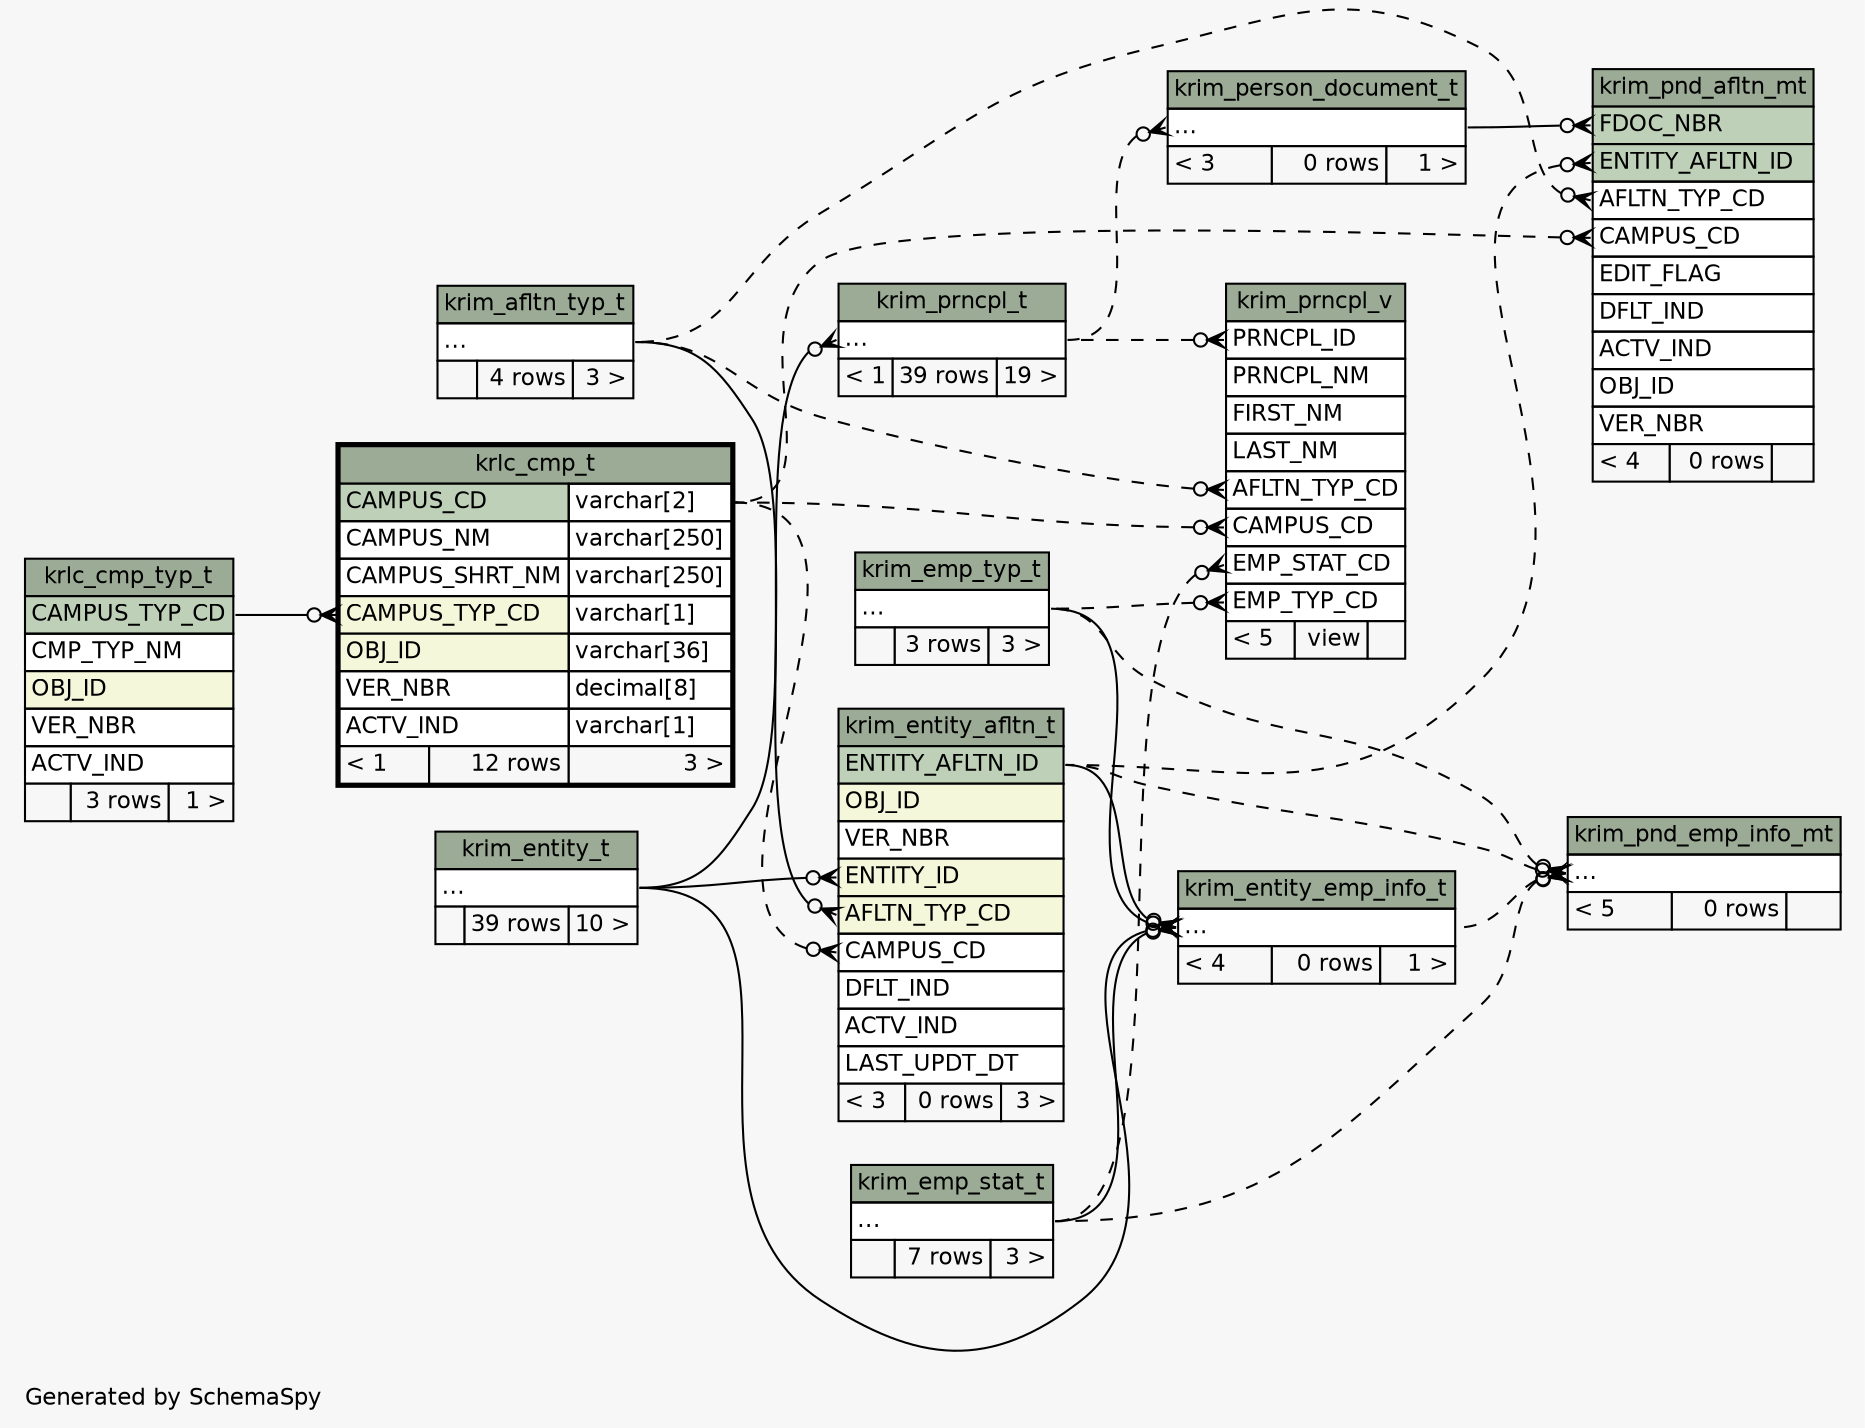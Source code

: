 // dot 2.28.0 on Mac OS X 10.7.2
// SchemaSpy rev 590
digraph "impliedTwoDegreesRelationshipsDiagram" {
  graph [
    rankdir="RL"
    bgcolor="#f7f7f7"
    label="\nGenerated by SchemaSpy"
    labeljust="l"
    nodesep="0.18"
    ranksep="0.46"
    fontname="Helvetica"
    fontsize="11"
  ];
  node [
    fontname="Helvetica"
    fontsize="11"
    shape="plaintext"
  ];
  edge [
    arrowsize="0.8"
  ];
  "krim_entity_afltn_t":"AFLTN_TYP_CD":w -> "krim_afltn_typ_t":"elipses":e [arrowhead=none dir=back arrowtail=crowodot];
  "krim_entity_afltn_t":"CAMPUS_CD":w -> "krlc_cmp_t":"CAMPUS_CD.type":e [arrowhead=none dir=back arrowtail=crowodot style=dashed];
  "krim_entity_afltn_t":"ENTITY_ID":w -> "krim_entity_t":"elipses":e [arrowhead=none dir=back arrowtail=crowodot];
  "krim_entity_emp_info_t":"elipses":w -> "krim_emp_stat_t":"elipses":e [arrowhead=none dir=back arrowtail=crowodot];
  "krim_entity_emp_info_t":"elipses":w -> "krim_emp_typ_t":"elipses":e [arrowhead=none dir=back arrowtail=crowodot];
  "krim_entity_emp_info_t":"elipses":w -> "krim_entity_afltn_t":"ENTITY_AFLTN_ID":e [arrowhead=none dir=back arrowtail=crowodot];
  "krim_entity_emp_info_t":"elipses":w -> "krim_entity_t":"elipses":e [arrowhead=none dir=back arrowtail=crowodot];
  "krim_person_document_t":"elipses":w -> "krim_prncpl_t":"elipses":e [arrowhead=none dir=back arrowtail=crowodot style=dashed];
  "krim_pnd_afltn_mt":"AFLTN_TYP_CD":w -> "krim_afltn_typ_t":"elipses":e [arrowhead=none dir=back arrowtail=crowodot style=dashed];
  "krim_pnd_afltn_mt":"CAMPUS_CD":w -> "krlc_cmp_t":"CAMPUS_CD.type":e [arrowhead=none dir=back arrowtail=crowodot style=dashed];
  "krim_pnd_afltn_mt":"ENTITY_AFLTN_ID":w -> "krim_entity_afltn_t":"ENTITY_AFLTN_ID":e [arrowhead=none dir=back arrowtail=crowodot style=dashed];
  "krim_pnd_afltn_mt":"FDOC_NBR":w -> "krim_person_document_t":"elipses":e [arrowhead=none dir=back arrowtail=crowodot];
  "krim_pnd_emp_info_mt":"elipses":w -> "krim_emp_stat_t":"elipses":e [arrowhead=none dir=back arrowtail=crowodot style=dashed];
  "krim_pnd_emp_info_mt":"elipses":w -> "krim_emp_typ_t":"elipses":e [arrowhead=none dir=back arrowtail=crowodot style=dashed];
  "krim_pnd_emp_info_mt":"elipses":w -> "krim_entity_afltn_t":"ENTITY_AFLTN_ID":e [arrowhead=none dir=back arrowtail=crowodot style=dashed];
  "krim_pnd_emp_info_mt":"elipses":w -> "krim_entity_emp_info_t":"elipses":e [arrowhead=none dir=back arrowtail=crowodot style=dashed];
  "krim_prncpl_t":"elipses":w -> "krim_entity_t":"elipses":e [arrowhead=none dir=back arrowtail=crowodot];
  "krim_prncpl_v":"AFLTN_TYP_CD":w -> "krim_afltn_typ_t":"elipses":e [arrowhead=none dir=back arrowtail=crowodot style=dashed];
  "krim_prncpl_v":"CAMPUS_CD":w -> "krlc_cmp_t":"CAMPUS_CD.type":e [arrowhead=none dir=back arrowtail=crowodot style=dashed];
  "krim_prncpl_v":"EMP_STAT_CD":w -> "krim_emp_stat_t":"elipses":e [arrowhead=none dir=back arrowtail=crowodot style=dashed];
  "krim_prncpl_v":"EMP_TYP_CD":w -> "krim_emp_typ_t":"elipses":e [arrowhead=none dir=back arrowtail=crowodot style=dashed];
  "krim_prncpl_v":"PRNCPL_ID":w -> "krim_prncpl_t":"elipses":e [arrowhead=none dir=back arrowtail=crowodot style=dashed];
  "krlc_cmp_t":"CAMPUS_TYP_CD":w -> "krlc_cmp_typ_t":"CAMPUS_TYP_CD":e [arrowhead=none dir=back arrowtail=crowodot];
  "krim_afltn_typ_t" [
    label=<
    <TABLE BORDER="0" CELLBORDER="1" CELLSPACING="0" BGCOLOR="#ffffff">
      <TR><TD COLSPAN="3" BGCOLOR="#9bab96" ALIGN="CENTER">krim_afltn_typ_t</TD></TR>
      <TR><TD PORT="elipses" COLSPAN="3" ALIGN="LEFT">...</TD></TR>
      <TR><TD ALIGN="LEFT" BGCOLOR="#f7f7f7">  </TD><TD ALIGN="RIGHT" BGCOLOR="#f7f7f7">4 rows</TD><TD ALIGN="RIGHT" BGCOLOR="#f7f7f7">3 &gt;</TD></TR>
    </TABLE>>
    URL="krim_afltn_typ_t.html"
    tooltip="krim_afltn_typ_t"
  ];
  "krim_emp_stat_t" [
    label=<
    <TABLE BORDER="0" CELLBORDER="1" CELLSPACING="0" BGCOLOR="#ffffff">
      <TR><TD COLSPAN="3" BGCOLOR="#9bab96" ALIGN="CENTER">krim_emp_stat_t</TD></TR>
      <TR><TD PORT="elipses" COLSPAN="3" ALIGN="LEFT">...</TD></TR>
      <TR><TD ALIGN="LEFT" BGCOLOR="#f7f7f7">  </TD><TD ALIGN="RIGHT" BGCOLOR="#f7f7f7">7 rows</TD><TD ALIGN="RIGHT" BGCOLOR="#f7f7f7">3 &gt;</TD></TR>
    </TABLE>>
    URL="krim_emp_stat_t.html"
    tooltip="krim_emp_stat_t"
  ];
  "krim_emp_typ_t" [
    label=<
    <TABLE BORDER="0" CELLBORDER="1" CELLSPACING="0" BGCOLOR="#ffffff">
      <TR><TD COLSPAN="3" BGCOLOR="#9bab96" ALIGN="CENTER">krim_emp_typ_t</TD></TR>
      <TR><TD PORT="elipses" COLSPAN="3" ALIGN="LEFT">...</TD></TR>
      <TR><TD ALIGN="LEFT" BGCOLOR="#f7f7f7">  </TD><TD ALIGN="RIGHT" BGCOLOR="#f7f7f7">3 rows</TD><TD ALIGN="RIGHT" BGCOLOR="#f7f7f7">3 &gt;</TD></TR>
    </TABLE>>
    URL="krim_emp_typ_t.html"
    tooltip="krim_emp_typ_t"
  ];
  "krim_entity_afltn_t" [
    label=<
    <TABLE BORDER="0" CELLBORDER="1" CELLSPACING="0" BGCOLOR="#ffffff">
      <TR><TD COLSPAN="3" BGCOLOR="#9bab96" ALIGN="CENTER">krim_entity_afltn_t</TD></TR>
      <TR><TD PORT="ENTITY_AFLTN_ID" COLSPAN="3" BGCOLOR="#bed1b8" ALIGN="LEFT">ENTITY_AFLTN_ID</TD></TR>
      <TR><TD PORT="OBJ_ID" COLSPAN="3" BGCOLOR="#f4f7da" ALIGN="LEFT">OBJ_ID</TD></TR>
      <TR><TD PORT="VER_NBR" COLSPAN="3" ALIGN="LEFT">VER_NBR</TD></TR>
      <TR><TD PORT="ENTITY_ID" COLSPAN="3" BGCOLOR="#f4f7da" ALIGN="LEFT">ENTITY_ID</TD></TR>
      <TR><TD PORT="AFLTN_TYP_CD" COLSPAN="3" BGCOLOR="#f4f7da" ALIGN="LEFT">AFLTN_TYP_CD</TD></TR>
      <TR><TD PORT="CAMPUS_CD" COLSPAN="3" ALIGN="LEFT">CAMPUS_CD</TD></TR>
      <TR><TD PORT="DFLT_IND" COLSPAN="3" ALIGN="LEFT">DFLT_IND</TD></TR>
      <TR><TD PORT="ACTV_IND" COLSPAN="3" ALIGN="LEFT">ACTV_IND</TD></TR>
      <TR><TD PORT="LAST_UPDT_DT" COLSPAN="3" ALIGN="LEFT">LAST_UPDT_DT</TD></TR>
      <TR><TD ALIGN="LEFT" BGCOLOR="#f7f7f7">&lt; 3</TD><TD ALIGN="RIGHT" BGCOLOR="#f7f7f7">0 rows</TD><TD ALIGN="RIGHT" BGCOLOR="#f7f7f7">3 &gt;</TD></TR>
    </TABLE>>
    URL="krim_entity_afltn_t.html"
    tooltip="krim_entity_afltn_t"
  ];
  "krim_entity_emp_info_t" [
    label=<
    <TABLE BORDER="0" CELLBORDER="1" CELLSPACING="0" BGCOLOR="#ffffff">
      <TR><TD COLSPAN="3" BGCOLOR="#9bab96" ALIGN="CENTER">krim_entity_emp_info_t</TD></TR>
      <TR><TD PORT="elipses" COLSPAN="3" ALIGN="LEFT">...</TD></TR>
      <TR><TD ALIGN="LEFT" BGCOLOR="#f7f7f7">&lt; 4</TD><TD ALIGN="RIGHT" BGCOLOR="#f7f7f7">0 rows</TD><TD ALIGN="RIGHT" BGCOLOR="#f7f7f7">1 &gt;</TD></TR>
    </TABLE>>
    URL="krim_entity_emp_info_t.html"
    tooltip="krim_entity_emp_info_t"
  ];
  "krim_entity_t" [
    label=<
    <TABLE BORDER="0" CELLBORDER="1" CELLSPACING="0" BGCOLOR="#ffffff">
      <TR><TD COLSPAN="3" BGCOLOR="#9bab96" ALIGN="CENTER">krim_entity_t</TD></TR>
      <TR><TD PORT="elipses" COLSPAN="3" ALIGN="LEFT">...</TD></TR>
      <TR><TD ALIGN="LEFT" BGCOLOR="#f7f7f7">  </TD><TD ALIGN="RIGHT" BGCOLOR="#f7f7f7">39 rows</TD><TD ALIGN="RIGHT" BGCOLOR="#f7f7f7">10 &gt;</TD></TR>
    </TABLE>>
    URL="krim_entity_t.html"
    tooltip="krim_entity_t"
  ];
  "krim_person_document_t" [
    label=<
    <TABLE BORDER="0" CELLBORDER="1" CELLSPACING="0" BGCOLOR="#ffffff">
      <TR><TD COLSPAN="3" BGCOLOR="#9bab96" ALIGN="CENTER">krim_person_document_t</TD></TR>
      <TR><TD PORT="elipses" COLSPAN="3" ALIGN="LEFT">...</TD></TR>
      <TR><TD ALIGN="LEFT" BGCOLOR="#f7f7f7">&lt; 3</TD><TD ALIGN="RIGHT" BGCOLOR="#f7f7f7">0 rows</TD><TD ALIGN="RIGHT" BGCOLOR="#f7f7f7">1 &gt;</TD></TR>
    </TABLE>>
    URL="krim_person_document_t.html"
    tooltip="krim_person_document_t"
  ];
  "krim_pnd_afltn_mt" [
    label=<
    <TABLE BORDER="0" CELLBORDER="1" CELLSPACING="0" BGCOLOR="#ffffff">
      <TR><TD COLSPAN="3" BGCOLOR="#9bab96" ALIGN="CENTER">krim_pnd_afltn_mt</TD></TR>
      <TR><TD PORT="FDOC_NBR" COLSPAN="3" BGCOLOR="#bed1b8" ALIGN="LEFT">FDOC_NBR</TD></TR>
      <TR><TD PORT="ENTITY_AFLTN_ID" COLSPAN="3" BGCOLOR="#bed1b8" ALIGN="LEFT">ENTITY_AFLTN_ID</TD></TR>
      <TR><TD PORT="AFLTN_TYP_CD" COLSPAN="3" ALIGN="LEFT">AFLTN_TYP_CD</TD></TR>
      <TR><TD PORT="CAMPUS_CD" COLSPAN="3" ALIGN="LEFT">CAMPUS_CD</TD></TR>
      <TR><TD PORT="EDIT_FLAG" COLSPAN="3" ALIGN="LEFT">EDIT_FLAG</TD></TR>
      <TR><TD PORT="DFLT_IND" COLSPAN="3" ALIGN="LEFT">DFLT_IND</TD></TR>
      <TR><TD PORT="ACTV_IND" COLSPAN="3" ALIGN="LEFT">ACTV_IND</TD></TR>
      <TR><TD PORT="OBJ_ID" COLSPAN="3" ALIGN="LEFT">OBJ_ID</TD></TR>
      <TR><TD PORT="VER_NBR" COLSPAN="3" ALIGN="LEFT">VER_NBR</TD></TR>
      <TR><TD ALIGN="LEFT" BGCOLOR="#f7f7f7">&lt; 4</TD><TD ALIGN="RIGHT" BGCOLOR="#f7f7f7">0 rows</TD><TD ALIGN="RIGHT" BGCOLOR="#f7f7f7">  </TD></TR>
    </TABLE>>
    URL="krim_pnd_afltn_mt.html"
    tooltip="krim_pnd_afltn_mt"
  ];
  "krim_pnd_emp_info_mt" [
    label=<
    <TABLE BORDER="0" CELLBORDER="1" CELLSPACING="0" BGCOLOR="#ffffff">
      <TR><TD COLSPAN="3" BGCOLOR="#9bab96" ALIGN="CENTER">krim_pnd_emp_info_mt</TD></TR>
      <TR><TD PORT="elipses" COLSPAN="3" ALIGN="LEFT">...</TD></TR>
      <TR><TD ALIGN="LEFT" BGCOLOR="#f7f7f7">&lt; 5</TD><TD ALIGN="RIGHT" BGCOLOR="#f7f7f7">0 rows</TD><TD ALIGN="RIGHT" BGCOLOR="#f7f7f7">  </TD></TR>
    </TABLE>>
    URL="krim_pnd_emp_info_mt.html"
    tooltip="krim_pnd_emp_info_mt"
  ];
  "krim_prncpl_t" [
    label=<
    <TABLE BORDER="0" CELLBORDER="1" CELLSPACING="0" BGCOLOR="#ffffff">
      <TR><TD COLSPAN="3" BGCOLOR="#9bab96" ALIGN="CENTER">krim_prncpl_t</TD></TR>
      <TR><TD PORT="elipses" COLSPAN="3" ALIGN="LEFT">...</TD></TR>
      <TR><TD ALIGN="LEFT" BGCOLOR="#f7f7f7">&lt; 1</TD><TD ALIGN="RIGHT" BGCOLOR="#f7f7f7">39 rows</TD><TD ALIGN="RIGHT" BGCOLOR="#f7f7f7">19 &gt;</TD></TR>
    </TABLE>>
    URL="krim_prncpl_t.html"
    tooltip="krim_prncpl_t"
  ];
  "krim_prncpl_v" [
    label=<
    <TABLE BORDER="0" CELLBORDER="1" CELLSPACING="0" BGCOLOR="#ffffff">
      <TR><TD COLSPAN="3" BGCOLOR="#9bab96" ALIGN="CENTER">krim_prncpl_v</TD></TR>
      <TR><TD PORT="PRNCPL_ID" COLSPAN="3" ALIGN="LEFT">PRNCPL_ID</TD></TR>
      <TR><TD PORT="PRNCPL_NM" COLSPAN="3" ALIGN="LEFT">PRNCPL_NM</TD></TR>
      <TR><TD PORT="FIRST_NM" COLSPAN="3" ALIGN="LEFT">FIRST_NM</TD></TR>
      <TR><TD PORT="LAST_NM" COLSPAN="3" ALIGN="LEFT">LAST_NM</TD></TR>
      <TR><TD PORT="AFLTN_TYP_CD" COLSPAN="3" ALIGN="LEFT">AFLTN_TYP_CD</TD></TR>
      <TR><TD PORT="CAMPUS_CD" COLSPAN="3" ALIGN="LEFT">CAMPUS_CD</TD></TR>
      <TR><TD PORT="EMP_STAT_CD" COLSPAN="3" ALIGN="LEFT">EMP_STAT_CD</TD></TR>
      <TR><TD PORT="EMP_TYP_CD" COLSPAN="3" ALIGN="LEFT">EMP_TYP_CD</TD></TR>
      <TR><TD ALIGN="LEFT" BGCOLOR="#f7f7f7">&lt; 5</TD><TD ALIGN="RIGHT" BGCOLOR="#f7f7f7">view</TD><TD ALIGN="RIGHT" BGCOLOR="#f7f7f7">  </TD></TR>
    </TABLE>>
    URL="krim_prncpl_v.html"
    tooltip="krim_prncpl_v"
  ];
  "krlc_cmp_t" [
    label=<
    <TABLE BORDER="2" CELLBORDER="1" CELLSPACING="0" BGCOLOR="#ffffff">
      <TR><TD COLSPAN="3" BGCOLOR="#9bab96" ALIGN="CENTER">krlc_cmp_t</TD></TR>
      <TR><TD PORT="CAMPUS_CD" COLSPAN="2" BGCOLOR="#bed1b8" ALIGN="LEFT">CAMPUS_CD</TD><TD PORT="CAMPUS_CD.type" ALIGN="LEFT">varchar[2]</TD></TR>
      <TR><TD PORT="CAMPUS_NM" COLSPAN="2" ALIGN="LEFT">CAMPUS_NM</TD><TD PORT="CAMPUS_NM.type" ALIGN="LEFT">varchar[250]</TD></TR>
      <TR><TD PORT="CAMPUS_SHRT_NM" COLSPAN="2" ALIGN="LEFT">CAMPUS_SHRT_NM</TD><TD PORT="CAMPUS_SHRT_NM.type" ALIGN="LEFT">varchar[250]</TD></TR>
      <TR><TD PORT="CAMPUS_TYP_CD" COLSPAN="2" BGCOLOR="#f4f7da" ALIGN="LEFT">CAMPUS_TYP_CD</TD><TD PORT="CAMPUS_TYP_CD.type" ALIGN="LEFT">varchar[1]</TD></TR>
      <TR><TD PORT="OBJ_ID" COLSPAN="2" BGCOLOR="#f4f7da" ALIGN="LEFT">OBJ_ID</TD><TD PORT="OBJ_ID.type" ALIGN="LEFT">varchar[36]</TD></TR>
      <TR><TD PORT="VER_NBR" COLSPAN="2" ALIGN="LEFT">VER_NBR</TD><TD PORT="VER_NBR.type" ALIGN="LEFT">decimal[8]</TD></TR>
      <TR><TD PORT="ACTV_IND" COLSPAN="2" ALIGN="LEFT">ACTV_IND</TD><TD PORT="ACTV_IND.type" ALIGN="LEFT">varchar[1]</TD></TR>
      <TR><TD ALIGN="LEFT" BGCOLOR="#f7f7f7">&lt; 1</TD><TD ALIGN="RIGHT" BGCOLOR="#f7f7f7">12 rows</TD><TD ALIGN="RIGHT" BGCOLOR="#f7f7f7">3 &gt;</TD></TR>
    </TABLE>>
    URL="krlc_cmp_t.html"
    tooltip="krlc_cmp_t"
  ];
  "krlc_cmp_typ_t" [
    label=<
    <TABLE BORDER="0" CELLBORDER="1" CELLSPACING="0" BGCOLOR="#ffffff">
      <TR><TD COLSPAN="3" BGCOLOR="#9bab96" ALIGN="CENTER">krlc_cmp_typ_t</TD></TR>
      <TR><TD PORT="CAMPUS_TYP_CD" COLSPAN="3" BGCOLOR="#bed1b8" ALIGN="LEFT">CAMPUS_TYP_CD</TD></TR>
      <TR><TD PORT="CMP_TYP_NM" COLSPAN="3" ALIGN="LEFT">CMP_TYP_NM</TD></TR>
      <TR><TD PORT="OBJ_ID" COLSPAN="3" BGCOLOR="#f4f7da" ALIGN="LEFT">OBJ_ID</TD></TR>
      <TR><TD PORT="VER_NBR" COLSPAN="3" ALIGN="LEFT">VER_NBR</TD></TR>
      <TR><TD PORT="ACTV_IND" COLSPAN="3" ALIGN="LEFT">ACTV_IND</TD></TR>
      <TR><TD ALIGN="LEFT" BGCOLOR="#f7f7f7">  </TD><TD ALIGN="RIGHT" BGCOLOR="#f7f7f7">3 rows</TD><TD ALIGN="RIGHT" BGCOLOR="#f7f7f7">1 &gt;</TD></TR>
    </TABLE>>
    URL="krlc_cmp_typ_t.html"
    tooltip="krlc_cmp_typ_t"
  ];
}
